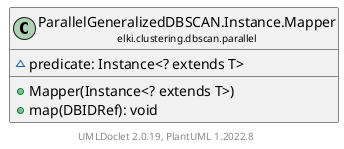 @startuml
    remove .*\.(Instance|Par|Parameterizer|Factory)$
    set namespaceSeparator none
    hide empty fields
    hide empty methods

    class "<size:14>ParallelGeneralizedDBSCAN.Instance.Mapper\n<size:10>elki.clustering.dbscan.parallel" as elki.clustering.dbscan.parallel.ParallelGeneralizedDBSCAN.Instance.Mapper [[ParallelGeneralizedDBSCAN.Instance.Mapper.html]] {
        ~predicate: Instance<? extends T>
        +Mapper(Instance<? extends T>)
        +map(DBIDRef): void
    }

    interface "<size:14>Processor.Instance\n<size:10>elki.parallel.processor" as elki.parallel.processor.Processor.Instance [[../../../parallel/processor/Processor.Instance.html]] {
        {abstract} +map(DBIDRef): void
    }
    class "<size:14>ParallelGeneralizedDBSCAN.Instance\n<size:10>elki.clustering.dbscan.parallel" as elki.clustering.dbscan.parallel.ParallelGeneralizedDBSCAN.Instance<T> [[ParallelGeneralizedDBSCAN.Instance.html]]

    elki.parallel.processor.Processor.Instance <|.. elki.clustering.dbscan.parallel.ParallelGeneralizedDBSCAN.Instance.Mapper
    elki.clustering.dbscan.parallel.ParallelGeneralizedDBSCAN.Instance +-- elki.clustering.dbscan.parallel.ParallelGeneralizedDBSCAN.Instance.Mapper

    center footer UMLDoclet 2.0.19, PlantUML 1.2022.8
@enduml
